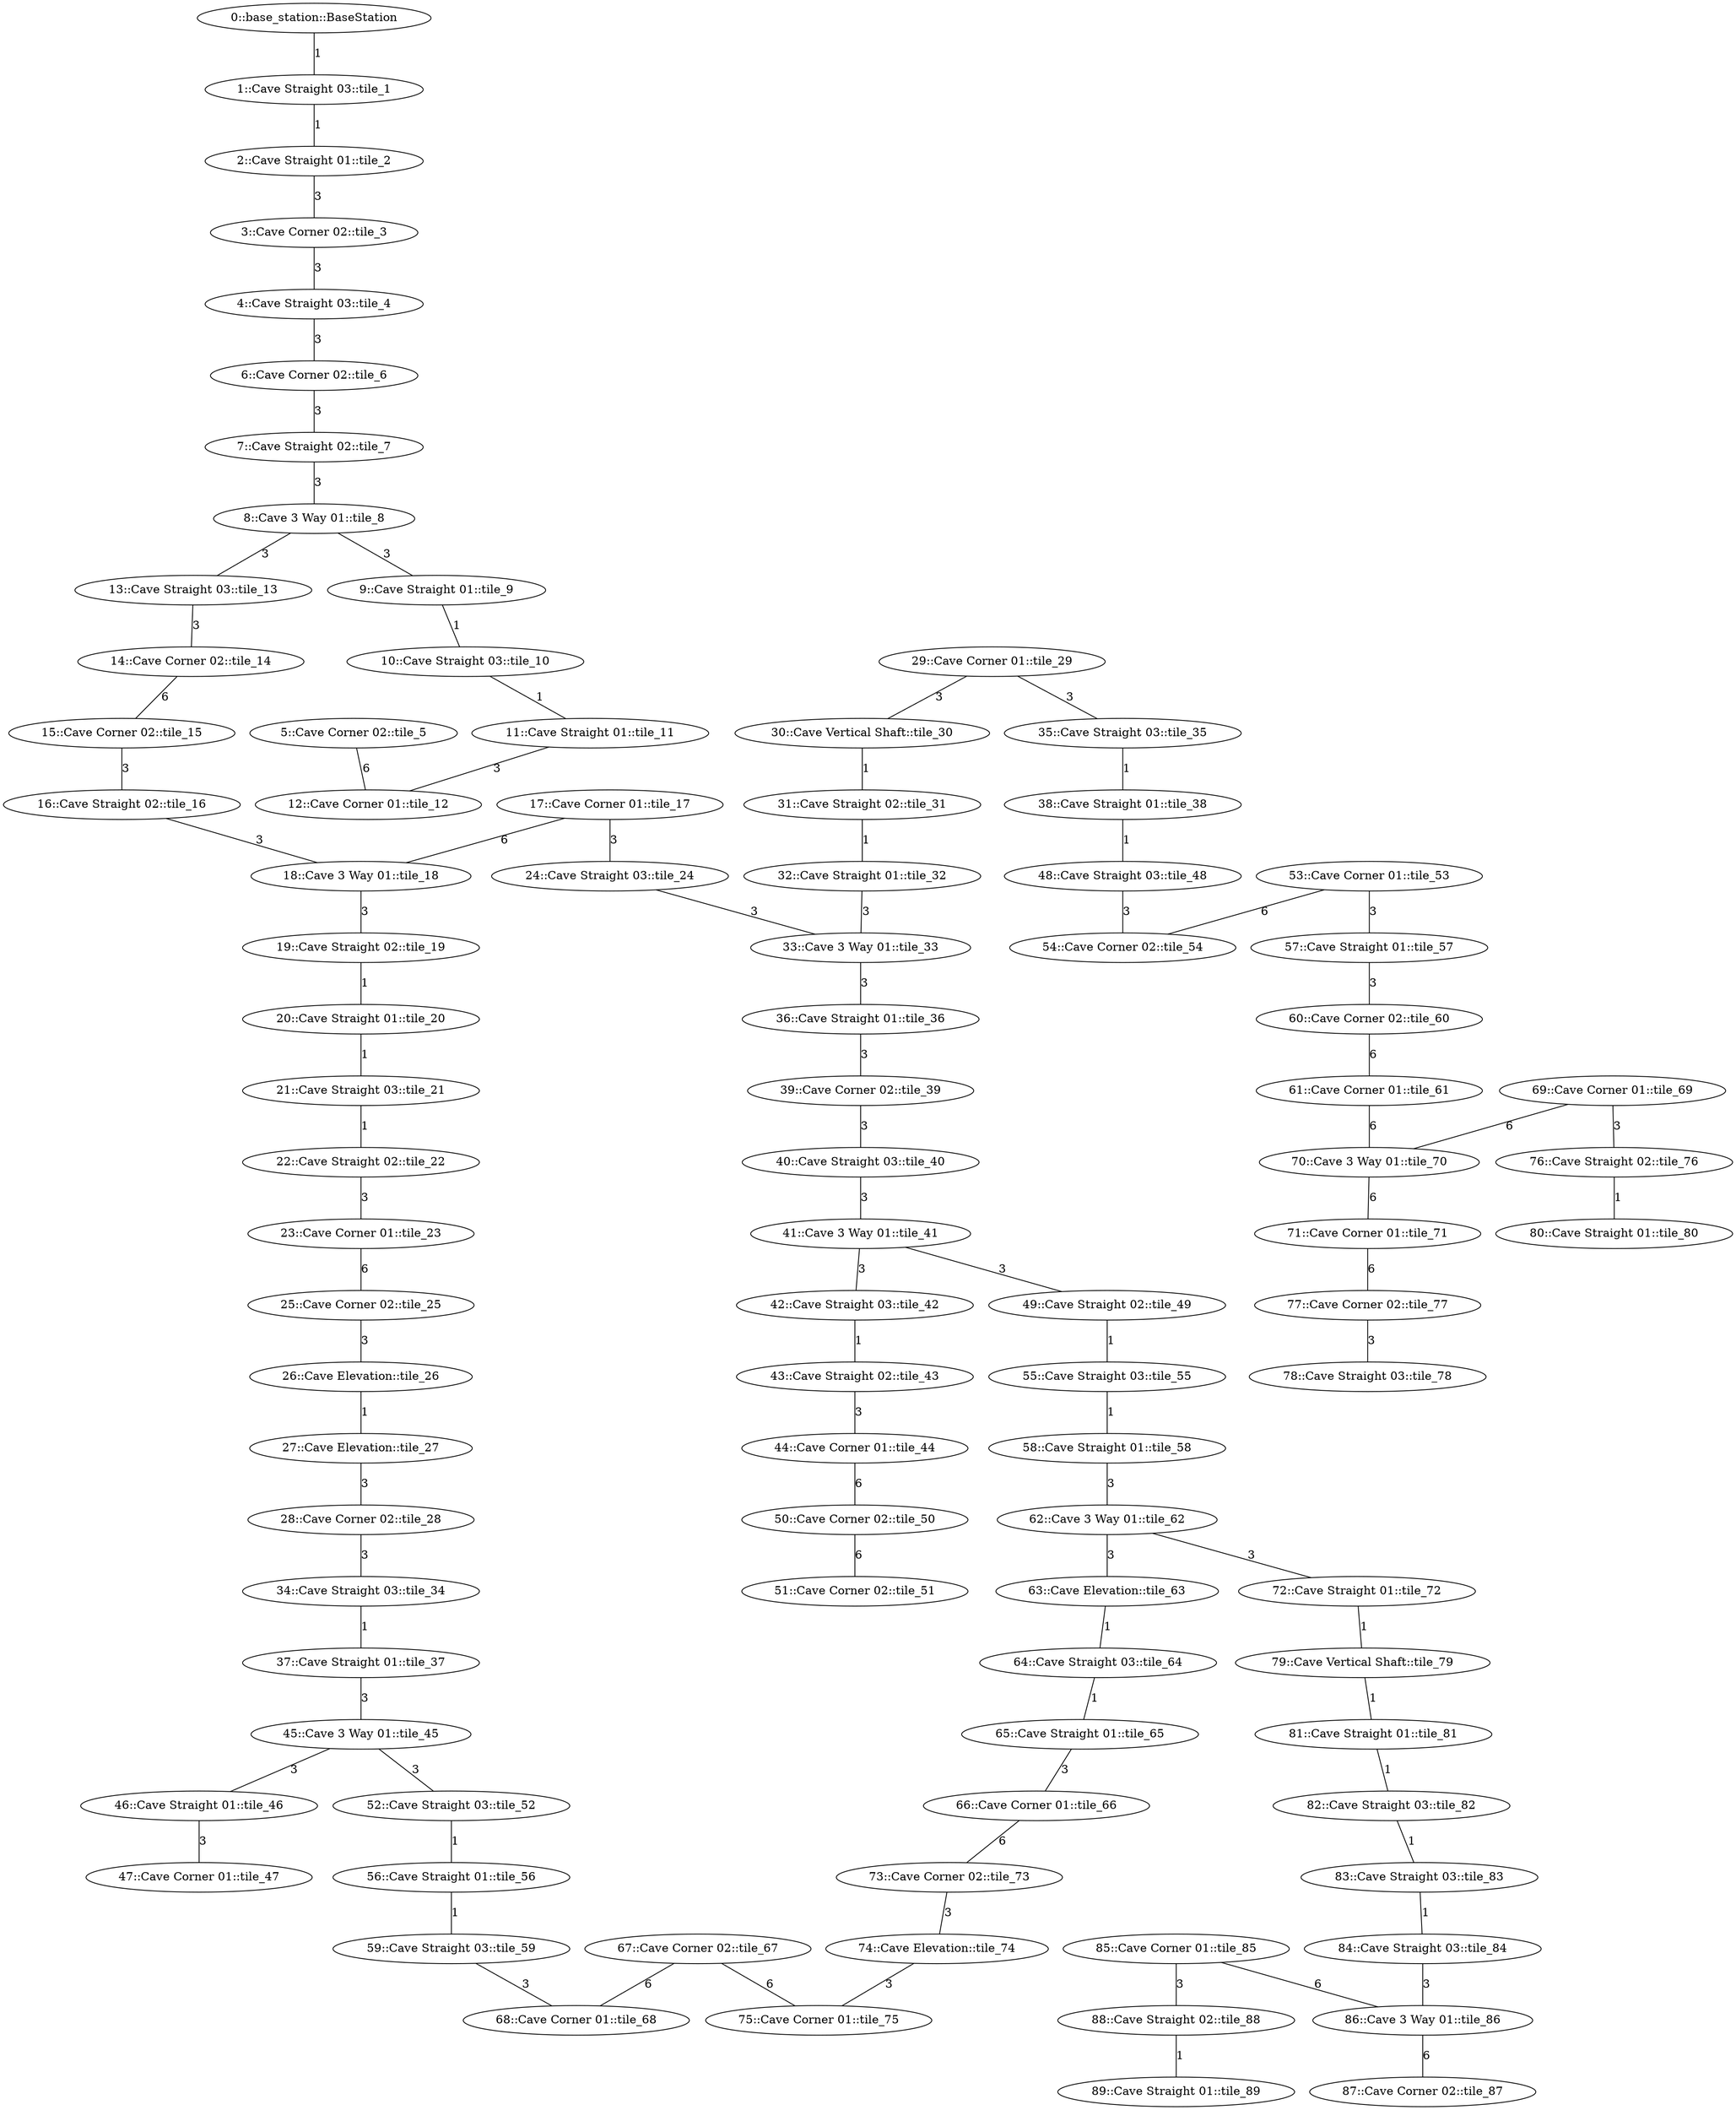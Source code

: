 /* Visibility graph for simple_cave_03 */
/* Generated with the generator.py script: */
/*   __main__.py simple_cave_03.tsv -\-graph-file simple_cave_03.dot -\-world-file simple_cave_03.sdf -\-world-name simple_cave_03 -\-scale_x 25 -\-scale_y 25 -\-cave -\-y0 0 -\-x0 0 -\-z0 0 -\-level_type row_col -\-levels_buf 5 */

graph {
  /* ==== Vertices ==== */

  /* Base station / Staging area */
  0   [label="0::base_station::BaseStation"];

  1   [label="1::Cave Straight 03::tile_1"];
  2   [label="2::Cave Straight 01::tile_2"];
  3   [label="3::Cave Corner 02::tile_3"];
  4   [label="4::Cave Straight 03::tile_4"];
  5   [label="5::Cave Corner 02::tile_5"];
  6   [label="6::Cave Corner 02::tile_6"];
  7   [label="7::Cave Straight 02::tile_7"];
  8   [label="8::Cave 3 Way 01::tile_8"];
  9   [label="9::Cave Straight 01::tile_9"];
  10  [label="10::Cave Straight 03::tile_10"];
  11  [label="11::Cave Straight 01::tile_11"];
  12  [label="12::Cave Corner 01::tile_12"];
  13  [label="13::Cave Straight 03::tile_13"];
  14  [label="14::Cave Corner 02::tile_14"];
  15  [label="15::Cave Corner 02::tile_15"];
  16  [label="16::Cave Straight 02::tile_16"];
  17  [label="17::Cave Corner 01::tile_17"];
  18  [label="18::Cave 3 Way 01::tile_18"];
  19  [label="19::Cave Straight 02::tile_19"];
  20  [label="20::Cave Straight 01::tile_20"];
  21  [label="21::Cave Straight 03::tile_21"];
  22  [label="22::Cave Straight 02::tile_22"];
  23  [label="23::Cave Corner 01::tile_23"];
  24  [label="24::Cave Straight 03::tile_24"];
  25  [label="25::Cave Corner 02::tile_25"];
  26  [label="26::Cave Elevation::tile_26"];
  27  [label="27::Cave Elevation::tile_27"];
  28  [label="28::Cave Corner 02::tile_28"];
  29  [label="29::Cave Corner 01::tile_29"];
  30  [label="30::Cave Vertical Shaft::tile_30"];
  31  [label="31::Cave Straight 02::tile_31"];
  32  [label="32::Cave Straight 01::tile_32"];
  33  [label="33::Cave 3 Way 01::tile_33"];
  34  [label="34::Cave Straight 03::tile_34"];
  35  [label="35::Cave Straight 03::tile_35"];
  36  [label="36::Cave Straight 01::tile_36"];
  37  [label="37::Cave Straight 01::tile_37"];
  38  [label="38::Cave Straight 01::tile_38"];
  39  [label="39::Cave Corner 02::tile_39"];
  40  [label="40::Cave Straight 03::tile_40"];
  41  [label="41::Cave 3 Way 01::tile_41"];
  42  [label="42::Cave Straight 03::tile_42"];
  43  [label="43::Cave Straight 02::tile_43"];
  44  [label="44::Cave Corner 01::tile_44"];
  45  [label="45::Cave 3 Way 01::tile_45"];
  46  [label="46::Cave Straight 01::tile_46"];
  47  [label="47::Cave Corner 01::tile_47"];
  48  [label="48::Cave Straight 03::tile_48"];
  49  [label="49::Cave Straight 02::tile_49"];
  50  [label="50::Cave Corner 02::tile_50"];
  51  [label="51::Cave Corner 02::tile_51"];
  52  [label="52::Cave Straight 03::tile_52"];
  53  [label="53::Cave Corner 01::tile_53"];
  54  [label="54::Cave Corner 02::tile_54"];
  55  [label="55::Cave Straight 03::tile_55"];
  56  [label="56::Cave Straight 01::tile_56"];
  57  [label="57::Cave Straight 01::tile_57"];
  58  [label="58::Cave Straight 01::tile_58"];
  59  [label="59::Cave Straight 03::tile_59"];
  60  [label="60::Cave Corner 02::tile_60"];
  61  [label="61::Cave Corner 01::tile_61"];
  62  [label="62::Cave 3 Way 01::tile_62"];
  63  [label="63::Cave Elevation::tile_63"];
  64  [label="64::Cave Straight 03::tile_64"];
  65  [label="65::Cave Straight 01::tile_65"];
  66  [label="66::Cave Corner 01::tile_66"];
  67  [label="67::Cave Corner 02::tile_67"];
  68  [label="68::Cave Corner 01::tile_68"];
  69  [label="69::Cave Corner 01::tile_69"];
  70  [label="70::Cave 3 Way 01::tile_70"];
  71  [label="71::Cave Corner 01::tile_71"];
  72  [label="72::Cave Straight 01::tile_72"];
  73  [label="73::Cave Corner 02::tile_73"];
  74  [label="74::Cave Elevation::tile_74"];
  75  [label="75::Cave Corner 01::tile_75"];
  76  [label="76::Cave Straight 02::tile_76"];
  77  [label="77::Cave Corner 02::tile_77"];
  78  [label="78::Cave Straight 03::tile_78"];
  79  [label="79::Cave Vertical Shaft::tile_79"];
  80  [label="80::Cave Straight 01::tile_80"];
  81  [label="81::Cave Straight 01::tile_81"];
  82  [label="82::Cave Straight 03::tile_82"];
  83  [label="83::Cave Straight 03::tile_83"];
  84  [label="84::Cave Straight 03::tile_84"];
  85  [label="85::Cave Corner 01::tile_85"];
  86  [label="86::Cave 3 Way 01::tile_86"];
  87  [label="87::Cave Corner 02::tile_87"];
  88  [label="88::Cave Straight 02::tile_88"];
  89  [label="89::Cave Straight 01::tile_89"];

  /* ==== Edges ==== */

  /* Base station */
  0  -- 1   [label=1];
  1  -- 2   [label=1];
  2  -- 3   [label=3];
  3  -- 4   [label=3];
  4  -- 6   [label=3];
  5  -- 12  [label=6];
  6  -- 7   [label=3];
  7  -- 8   [label=3];  /* Intersection */
  8  -- 9   [label=3];  /* Intersection */
  8  -- 13  [label=3];  /* Intersection */
  9  -- 10  [label=1];
  10 -- 11  [label=1];
  11 -- 12  [label=3];
  13 -- 14  [label=3];
  14 -- 15  [label=6];
  15 -- 16  [label=3];
  16 -- 18  [label=3];  /* Intersection */
  17 -- 18  [label=6];  /* Intersection */
  17 -- 24  [label=3];
  18 -- 19  [label=3];  /* Intersection */
  19 -- 20  [label=1];
  20 -- 21  [label=1];
  21 -- 22  [label=1];
  22 -- 23  [label=3];
  23 -- 25  [label=6];
  24 -- 33  [label=3];  /* Intersection */
  25 -- 26  [label=3];
  26 -- 27  [label=1];
  27 -- 28  [label=3];
  28 -- 34  [label=3];
  29 -- 30  [label=3];
  29 -- 35  [label=3];
  30 -- 31  [label=1];
  31 -- 32  [label=1];
  32 -- 33  [label=3];  /* Intersection */
  33 -- 36  [label=3];  /* Intersection */
  34 -- 37  [label=1];
  35 -- 38  [label=1];
  36 -- 39  [label=3];
  37 -- 45  [label=3];  /* Intersection */
  38 -- 48  [label=1];
  39 -- 40  [label=3];
  40 -- 41  [label=3];  /* Intersection */
  41 -- 42  [label=3];  /* Intersection */
  41 -- 49  [label=3];  /* Intersection */
  42 -- 43  [label=1];
  43 -- 44  [label=3];
  44 -- 50  [label=6];
  45 -- 46  [label=3];  /* Intersection */
  45 -- 52  [label=3];  /* Intersection */
  46 -- 47  [label=3];
  48 -- 54  [label=3];
  49 -- 55  [label=1];
  50 -- 51  [label=6];
  52 -- 56  [label=1];
  53 -- 54  [label=6];
  53 -- 57  [label=3];
  55 -- 58  [label=1];
  56 -- 59  [label=1];
  57 -- 60  [label=3];
  58 -- 62  [label=3];  /* Intersection */
  59 -- 68  [label=3];
  60 -- 61  [label=6];
  61 -- 70  [label=6];  /* Intersection */
  62 -- 63  [label=3];  /* Intersection */
  62 -- 72  [label=3];  /* Intersection */
  63 -- 64  [label=1];
  64 -- 65  [label=1];
  65 -- 66  [label=3];
  66 -- 73  [label=6];
  67 -- 68  [label=6];
  67 -- 75  [label=6];
  69 -- 70  [label=6];  /* Intersection */
  69 -- 76  [label=3];
  70 -- 71  [label=6];  /* Intersection */
  71 -- 77  [label=6];
  72 -- 79  [label=1];
  73 -- 74  [label=3];
  74 -- 75  [label=3];
  76 -- 80  [label=1];
  77 -- 78  [label=3];
  79 -- 81  [label=1];
  81 -- 82  [label=1];
  82 -- 83  [label=1];
  83 -- 84  [label=1];
  84 -- 86  [label=3];  /* Intersection */
  85 -- 86  [label=6];  /* Intersection */
  85 -- 88  [label=3];
  86 -- 87  [label=6];  /* Intersection */
  88 -- 89  [label=1];
}